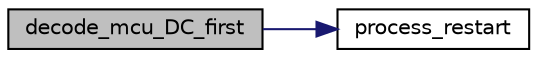 digraph "decode_mcu_DC_first"
{
 // LATEX_PDF_SIZE
  bgcolor="transparent";
  edge [fontname="Helvetica",fontsize="10",labelfontname="Helvetica",labelfontsize="10"];
  node [fontname="Helvetica",fontsize="10",shape=record];
  rankdir="LR";
  Node24 [label="decode_mcu_DC_first",height=0.2,width=0.4,color="black", fillcolor="grey75", style="filled", fontcolor="black",tooltip=" "];
  Node24 -> Node25 [color="midnightblue",fontsize="10",style="solid"];
  Node25 [label="process_restart",height=0.2,width=0.4,color="black",URL="$jdhuff_8c.html#a9f594784e210606fb76f5da9952b0be4",tooltip=" "];
}
